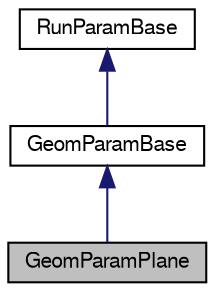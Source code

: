 digraph "GeomParamPlane"
{
  bgcolor="transparent";
  edge [fontname="FreeSans",fontsize="10",labelfontname="FreeSans",labelfontsize="10"];
  node [fontname="FreeSans",fontsize="10",shape=record];
  Node1 [label="GeomParamPlane",height=0.2,width=0.4,color="black", fillcolor="grey75", style="filled" fontcolor="black"];
  Node2 -> Node1 [dir="back",color="midnightblue",fontsize="10",style="solid",fontname="FreeSans"];
  Node2 [label="GeomParamBase",height=0.2,width=0.4,color="black",URL="$d4/d63/classGeomParamBase.html"];
  Node3 -> Node2 [dir="back",color="midnightblue",fontsize="10",style="solid",fontname="FreeSans"];
  Node3 [label="RunParamBase",height=0.2,width=0.4,color="black",URL="$db/d8a/classRunParamBase.html"];
}
